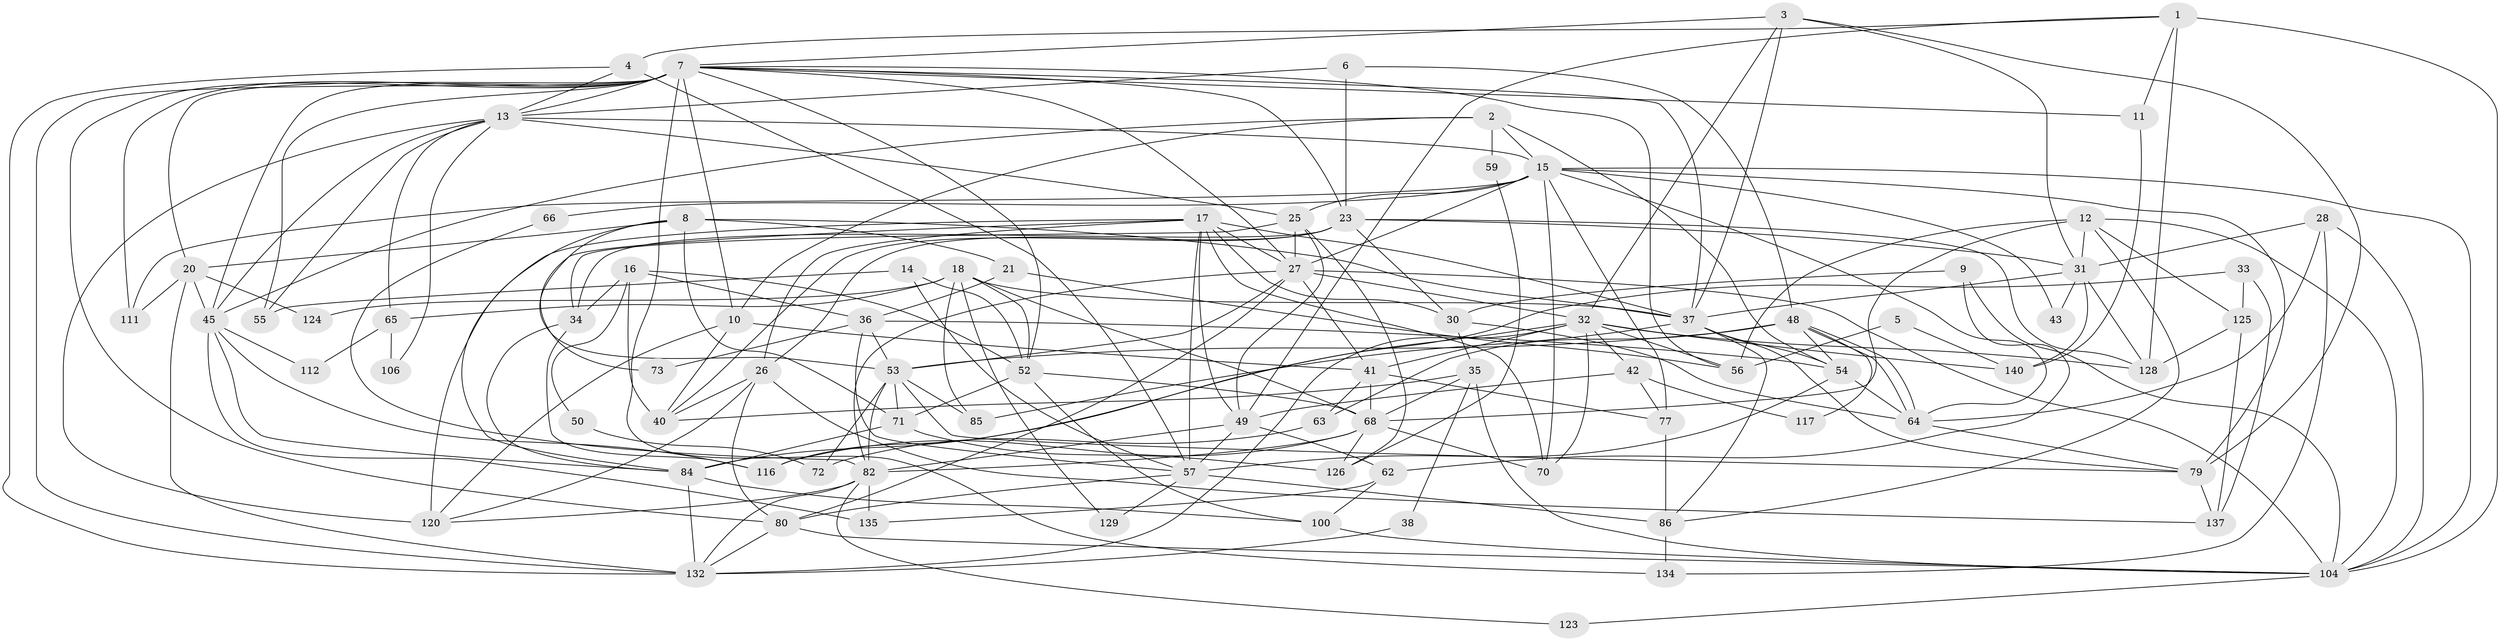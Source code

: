 // original degree distribution, {5: 0.23943661971830985, 2: 0.16901408450704225, 3: 0.2112676056338028, 4: 0.24647887323943662, 6: 0.09154929577464789, 7: 0.04225352112676056}
// Generated by graph-tools (version 1.1) at 2025/18/03/04/25 18:18:57]
// undirected, 85 vertices, 222 edges
graph export_dot {
graph [start="1"]
  node [color=gray90,style=filled];
  1;
  2 [super="+87"];
  3 [super="+69"];
  4;
  5;
  6;
  7 [super="+24+44"];
  8;
  9;
  10 [super="+90"];
  11 [super="+47"];
  12 [super="+29"];
  13 [super="+60+19"];
  14;
  15 [super="+22"];
  16 [super="+141"];
  17 [super="+91"];
  18 [super="+78"];
  20 [super="+46"];
  21;
  23 [super="+105"];
  25 [super="+88"];
  26 [super="+98"];
  27 [super="+92+75+76"];
  28;
  30;
  31 [super="+133"];
  32 [super="+121+58"];
  33 [super="+97"];
  34;
  35 [super="+39"];
  36 [super="+61"];
  37 [super="+51"];
  38;
  40 [super="+130"];
  41;
  42;
  43;
  45 [super="+67+81"];
  48;
  49;
  50;
  52 [super="+103+113"];
  53 [super="+127"];
  54 [super="+99+94"];
  55;
  56;
  57 [super="+119"];
  59;
  62;
  63;
  64 [super="+114"];
  65;
  66;
  68 [super="+142+110+96"];
  70;
  71 [super="+107"];
  72;
  73;
  77;
  79 [super="+138"];
  80 [super="+93"];
  82 [super="+101"];
  84 [super="+108"];
  85;
  86 [super="+95"];
  100;
  104 [super="+115+131"];
  106;
  111;
  112;
  116;
  117;
  120;
  123;
  124;
  125;
  126;
  128;
  129;
  132 [super="+136"];
  134;
  135;
  137;
  140;
  1 -- 128;
  1 -- 49;
  1 -- 4;
  1 -- 11;
  1 -- 104;
  2 -- 10;
  2 -- 54;
  2 -- 59;
  2 -- 45;
  2 -- 15;
  3 -- 79;
  3 -- 32;
  3 -- 7;
  3 -- 37;
  3 -- 31;
  4 -- 57;
  4 -- 132;
  4 -- 13;
  5 -- 140;
  5 -- 56;
  6 -- 48;
  6 -- 23;
  6 -- 13;
  7 -- 45;
  7 -- 56;
  7 -- 52;
  7 -- 11;
  7 -- 55;
  7 -- 27;
  7 -- 111;
  7 -- 23;
  7 -- 80;
  7 -- 20;
  7 -- 37;
  7 -- 132;
  7 -- 134;
  7 -- 10;
  7 -- 13;
  8 -- 21;
  8 -- 71;
  8 -- 120;
  8 -- 53;
  8 -- 37;
  8 -- 20;
  9 -- 30;
  9 -- 62;
  9 -- 104;
  10 -- 41;
  10 -- 40;
  10 -- 120;
  11 -- 140;
  12 -- 68;
  12 -- 31;
  12 -- 86;
  12 -- 56;
  12 -- 125;
  12 -- 104;
  13 -- 65;
  13 -- 120;
  13 -- 106;
  13 -- 15;
  13 -- 25;
  13 -- 55;
  13 -- 45;
  14 -- 55;
  14 -- 57;
  14 -- 52;
  15 -- 66;
  15 -- 77;
  15 -- 64;
  15 -- 70;
  15 -- 104;
  15 -- 43;
  15 -- 111;
  15 -- 25;
  15 -- 27;
  15 -- 79;
  16 -- 40;
  16 -- 36;
  16 -- 50;
  16 -- 52;
  16 -- 34;
  17 -- 49;
  17 -- 30;
  17 -- 57;
  17 -- 73;
  17 -- 27;
  17 -- 84;
  17 -- 37;
  17 -- 70;
  17 -- 26;
  18 -- 52;
  18 -- 65;
  18 -- 129;
  18 -- 68;
  18 -- 37;
  18 -- 85;
  18 -- 124;
  20 -- 111;
  20 -- 124;
  20 -- 132;
  20 -- 45;
  21 -- 56;
  21 -- 36;
  23 -- 128;
  23 -- 34;
  23 -- 40;
  23 -- 26;
  23 -- 30;
  23 -- 31;
  25 -- 27;
  25 -- 34;
  25 -- 49;
  25 -- 126;
  26 -- 137;
  26 -- 80;
  26 -- 40;
  26 -- 120;
  27 -- 41;
  27 -- 80;
  27 -- 32;
  27 -- 104;
  27 -- 53;
  27 -- 82;
  28 -- 31;
  28 -- 134;
  28 -- 64;
  28 -- 104;
  30 -- 64;
  30 -- 35;
  31 -- 128;
  31 -- 140;
  31 -- 43;
  31 -- 37;
  32 -- 140;
  32 -- 84 [weight=2];
  32 -- 128;
  32 -- 70;
  32 -- 132;
  32 -- 56;
  32 -- 41;
  32 -- 42;
  33 -- 137;
  33 -- 116;
  33 -- 125;
  34 -- 116;
  34 -- 84;
  35 -- 68;
  35 -- 38;
  35 -- 104;
  35 -- 40;
  36 -- 57;
  36 -- 73;
  36 -- 53;
  36 -- 54;
  37 -- 54;
  37 -- 85;
  37 -- 86;
  37 -- 79;
  38 -- 132;
  41 -- 77;
  41 -- 63;
  41 -- 68;
  42 -- 77;
  42 -- 49;
  42 -- 117;
  45 -- 135;
  45 -- 112;
  45 -- 116;
  45 -- 84;
  48 -- 53;
  48 -- 64;
  48 -- 64;
  48 -- 63;
  48 -- 117;
  48 -- 54;
  49 -- 57;
  49 -- 62;
  49 -- 82;
  50 -- 72;
  52 -- 100 [weight=2];
  52 -- 68;
  52 -- 71;
  53 -- 82;
  53 -- 85;
  53 -- 72;
  53 -- 71;
  53 -- 79;
  54 -- 64;
  54 -- 57 [weight=2];
  57 -- 80;
  57 -- 129;
  57 -- 86;
  59 -- 126;
  62 -- 100;
  62 -- 135;
  63 -- 72;
  64 -- 79;
  65 -- 106;
  65 -- 112;
  66 -- 82;
  68 -- 126;
  68 -- 116;
  68 -- 82;
  68 -- 70;
  71 -- 126;
  71 -- 84;
  77 -- 86 [weight=2];
  79 -- 137;
  80 -- 132;
  80 -- 104;
  82 -- 132;
  82 -- 135;
  82 -- 123;
  82 -- 120;
  84 -- 100;
  84 -- 132;
  86 -- 134;
  100 -- 104;
  104 -- 123;
  125 -- 128;
  125 -- 137;
}
